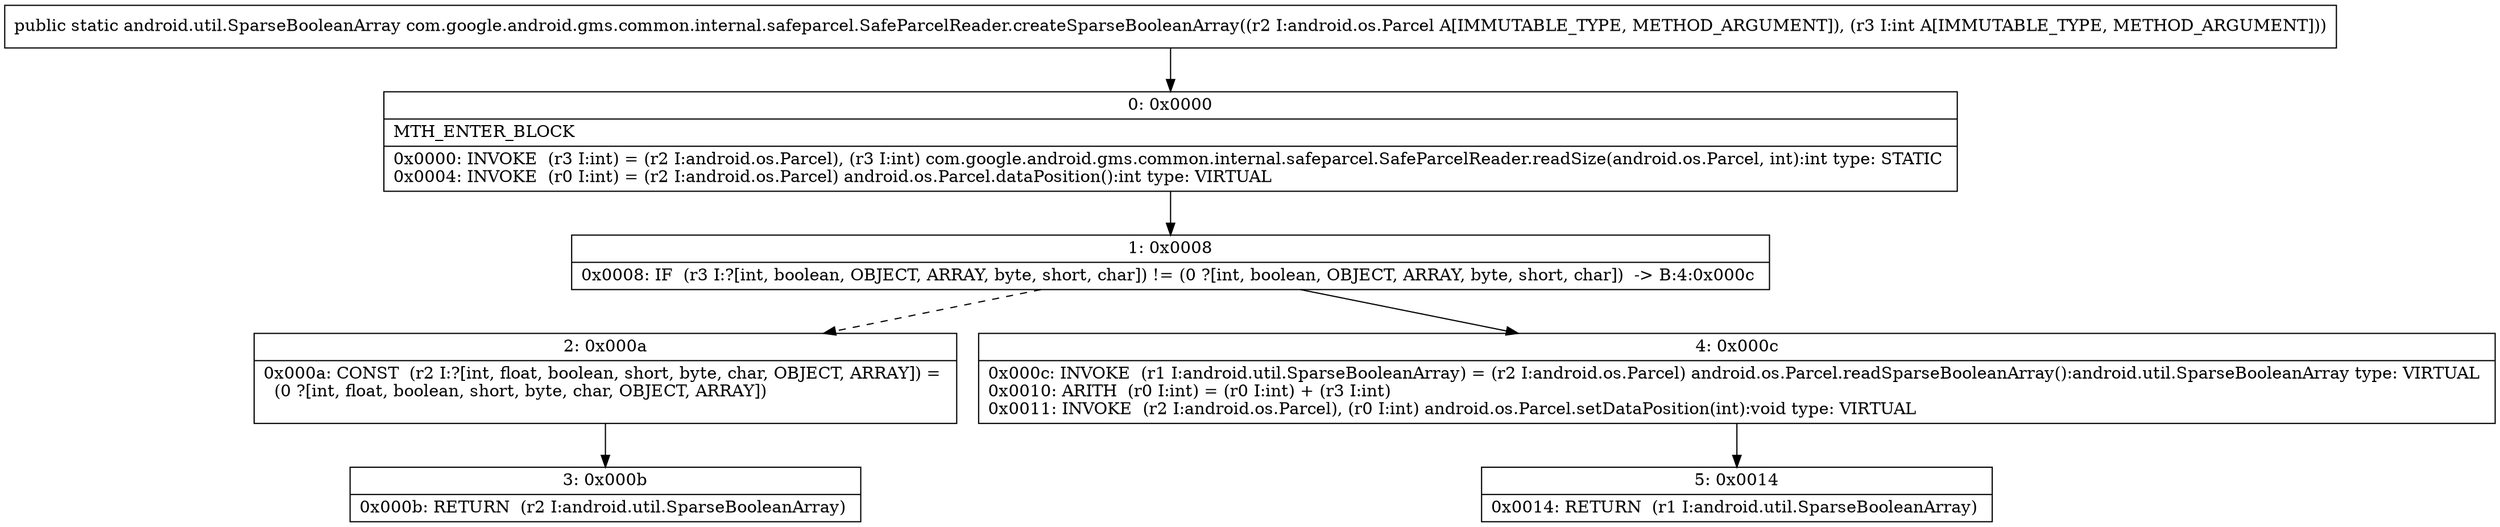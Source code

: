 digraph "CFG forcom.google.android.gms.common.internal.safeparcel.SafeParcelReader.createSparseBooleanArray(Landroid\/os\/Parcel;I)Landroid\/util\/SparseBooleanArray;" {
Node_0 [shape=record,label="{0\:\ 0x0000|MTH_ENTER_BLOCK\l|0x0000: INVOKE  (r3 I:int) = (r2 I:android.os.Parcel), (r3 I:int) com.google.android.gms.common.internal.safeparcel.SafeParcelReader.readSize(android.os.Parcel, int):int type: STATIC \l0x0004: INVOKE  (r0 I:int) = (r2 I:android.os.Parcel) android.os.Parcel.dataPosition():int type: VIRTUAL \l}"];
Node_1 [shape=record,label="{1\:\ 0x0008|0x0008: IF  (r3 I:?[int, boolean, OBJECT, ARRAY, byte, short, char]) != (0 ?[int, boolean, OBJECT, ARRAY, byte, short, char])  \-\> B:4:0x000c \l}"];
Node_2 [shape=record,label="{2\:\ 0x000a|0x000a: CONST  (r2 I:?[int, float, boolean, short, byte, char, OBJECT, ARRAY]) = \l  (0 ?[int, float, boolean, short, byte, char, OBJECT, ARRAY])\l \l}"];
Node_3 [shape=record,label="{3\:\ 0x000b|0x000b: RETURN  (r2 I:android.util.SparseBooleanArray) \l}"];
Node_4 [shape=record,label="{4\:\ 0x000c|0x000c: INVOKE  (r1 I:android.util.SparseBooleanArray) = (r2 I:android.os.Parcel) android.os.Parcel.readSparseBooleanArray():android.util.SparseBooleanArray type: VIRTUAL \l0x0010: ARITH  (r0 I:int) = (r0 I:int) + (r3 I:int) \l0x0011: INVOKE  (r2 I:android.os.Parcel), (r0 I:int) android.os.Parcel.setDataPosition(int):void type: VIRTUAL \l}"];
Node_5 [shape=record,label="{5\:\ 0x0014|0x0014: RETURN  (r1 I:android.util.SparseBooleanArray) \l}"];
MethodNode[shape=record,label="{public static android.util.SparseBooleanArray com.google.android.gms.common.internal.safeparcel.SafeParcelReader.createSparseBooleanArray((r2 I:android.os.Parcel A[IMMUTABLE_TYPE, METHOD_ARGUMENT]), (r3 I:int A[IMMUTABLE_TYPE, METHOD_ARGUMENT])) }"];
MethodNode -> Node_0;
Node_0 -> Node_1;
Node_1 -> Node_2[style=dashed];
Node_1 -> Node_4;
Node_2 -> Node_3;
Node_4 -> Node_5;
}

